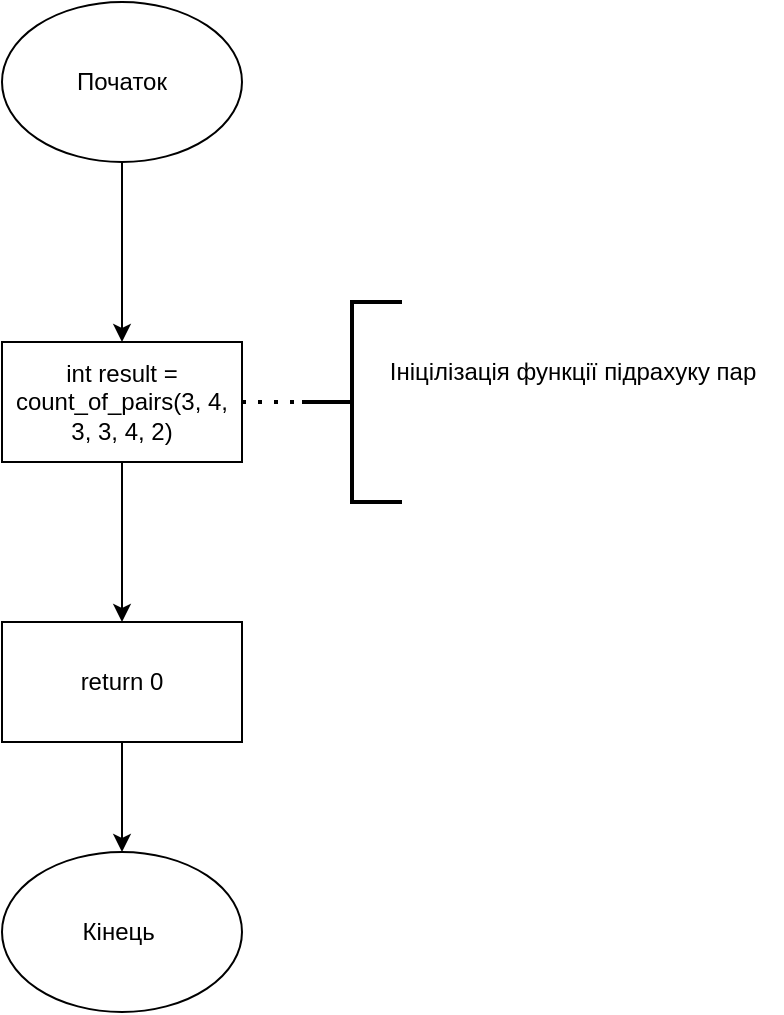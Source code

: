 <mxfile version="22.1.2" type="device">
  <diagram name="Страница — 1" id="nWZQLlQI80qdNhBuRFW2">
    <mxGraphModel dx="548" dy="654" grid="1" gridSize="10" guides="1" tooltips="1" connect="1" arrows="1" fold="1" page="1" pageScale="1" pageWidth="827" pageHeight="1169" math="0" shadow="0">
      <root>
        <mxCell id="0" />
        <mxCell id="1" parent="0" />
        <mxCell id="RJVQPDSYyX4ddngjG3QX-4" value="" style="edgeStyle=orthogonalEdgeStyle;rounded=0;orthogonalLoop=1;jettySize=auto;html=1;" parent="1" source="RJVQPDSYyX4ddngjG3QX-2" target="RJVQPDSYyX4ddngjG3QX-3" edge="1">
          <mxGeometry relative="1" as="geometry" />
        </mxCell>
        <mxCell id="RJVQPDSYyX4ddngjG3QX-2" value="Початок" style="ellipse;whiteSpace=wrap;html=1;" parent="1" vertex="1">
          <mxGeometry x="380" y="80" width="120" height="80" as="geometry" />
        </mxCell>
        <mxCell id="RJVQPDSYyX4ddngjG3QX-6" value="" style="edgeStyle=orthogonalEdgeStyle;rounded=0;orthogonalLoop=1;jettySize=auto;html=1;" parent="1" source="RJVQPDSYyX4ddngjG3QX-3" target="RJVQPDSYyX4ddngjG3QX-5" edge="1">
          <mxGeometry relative="1" as="geometry" />
        </mxCell>
        <mxCell id="RJVQPDSYyX4ddngjG3QX-3" value="int result = count_of_pairs(3, 4, 3, 3, 4, 2)" style="whiteSpace=wrap;html=1;" parent="1" vertex="1">
          <mxGeometry x="380" y="250" width="120" height="60" as="geometry" />
        </mxCell>
        <mxCell id="RJVQPDSYyX4ddngjG3QX-8" value="" style="edgeStyle=orthogonalEdgeStyle;rounded=0;orthogonalLoop=1;jettySize=auto;html=1;" parent="1" source="RJVQPDSYyX4ddngjG3QX-5" target="RJVQPDSYyX4ddngjG3QX-7" edge="1">
          <mxGeometry relative="1" as="geometry" />
        </mxCell>
        <mxCell id="RJVQPDSYyX4ddngjG3QX-5" value="return 0" style="whiteSpace=wrap;html=1;" parent="1" vertex="1">
          <mxGeometry x="380" y="390" width="120" height="60" as="geometry" />
        </mxCell>
        <mxCell id="RJVQPDSYyX4ddngjG3QX-7" value="Кінець&amp;nbsp;" style="ellipse;whiteSpace=wrap;html=1;" parent="1" vertex="1">
          <mxGeometry x="380" y="505" width="120" height="80" as="geometry" />
        </mxCell>
        <mxCell id="RJVQPDSYyX4ddngjG3QX-9" value="Ініцілізація функції підрахуку пар" style="text;html=1;align=center;verticalAlign=middle;resizable=0;points=[];autosize=1;strokeColor=none;fillColor=none;" parent="1" vertex="1">
          <mxGeometry x="560" y="250" width="210" height="30" as="geometry" />
        </mxCell>
        <mxCell id="RJVQPDSYyX4ddngjG3QX-10" value="" style="strokeWidth=2;html=1;shape=mxgraph.flowchart.annotation_2;align=left;labelPosition=right;pointerEvents=1;" parent="1" vertex="1">
          <mxGeometry x="530" y="230" width="50" height="100" as="geometry" />
        </mxCell>
        <mxCell id="RJVQPDSYyX4ddngjG3QX-11" value="" style="endArrow=none;dashed=1;html=1;dashPattern=1 3;strokeWidth=2;rounded=0;exitX=1;exitY=0.5;exitDx=0;exitDy=0;entryX=0;entryY=0.5;entryDx=0;entryDy=0;entryPerimeter=0;" parent="1" source="RJVQPDSYyX4ddngjG3QX-3" target="RJVQPDSYyX4ddngjG3QX-10" edge="1">
          <mxGeometry width="50" height="50" relative="1" as="geometry">
            <mxPoint x="630" y="350" as="sourcePoint" />
            <mxPoint x="680" y="300" as="targetPoint" />
          </mxGeometry>
        </mxCell>
      </root>
    </mxGraphModel>
  </diagram>
</mxfile>
